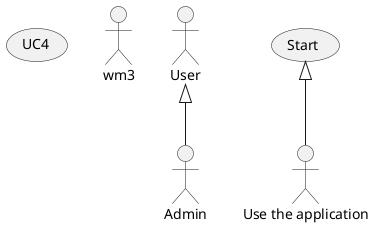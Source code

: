 @startuml

usecase UC4
actor wm3
actor Admin
actor "Use the application" as Use

User <|-- Admin
(Start) <|-- Use
@enduml